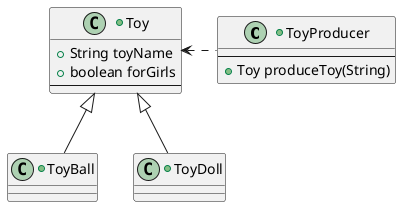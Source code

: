 @startuml

+class ToyProducer{
    --
        +{method} Toy produceToy(String)
}

+class Toy{
        +{field} String toyName
        +{field} boolean forGirls
    --
}

+class ToyBall extends Toy{
}

+class ToyDoll extends Toy{
}

ToyProducer .left.> Toy

@enduml